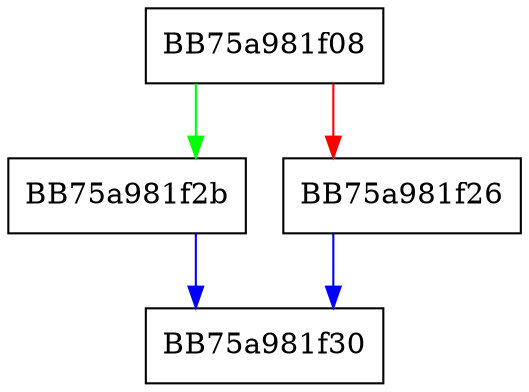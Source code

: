 digraph get_curr_log_level {
  node [shape="box"];
  graph [splines=ortho];
  BB75a981f08 -> BB75a981f2b [color="green"];
  BB75a981f08 -> BB75a981f26 [color="red"];
  BB75a981f26 -> BB75a981f30 [color="blue"];
  BB75a981f2b -> BB75a981f30 [color="blue"];
}